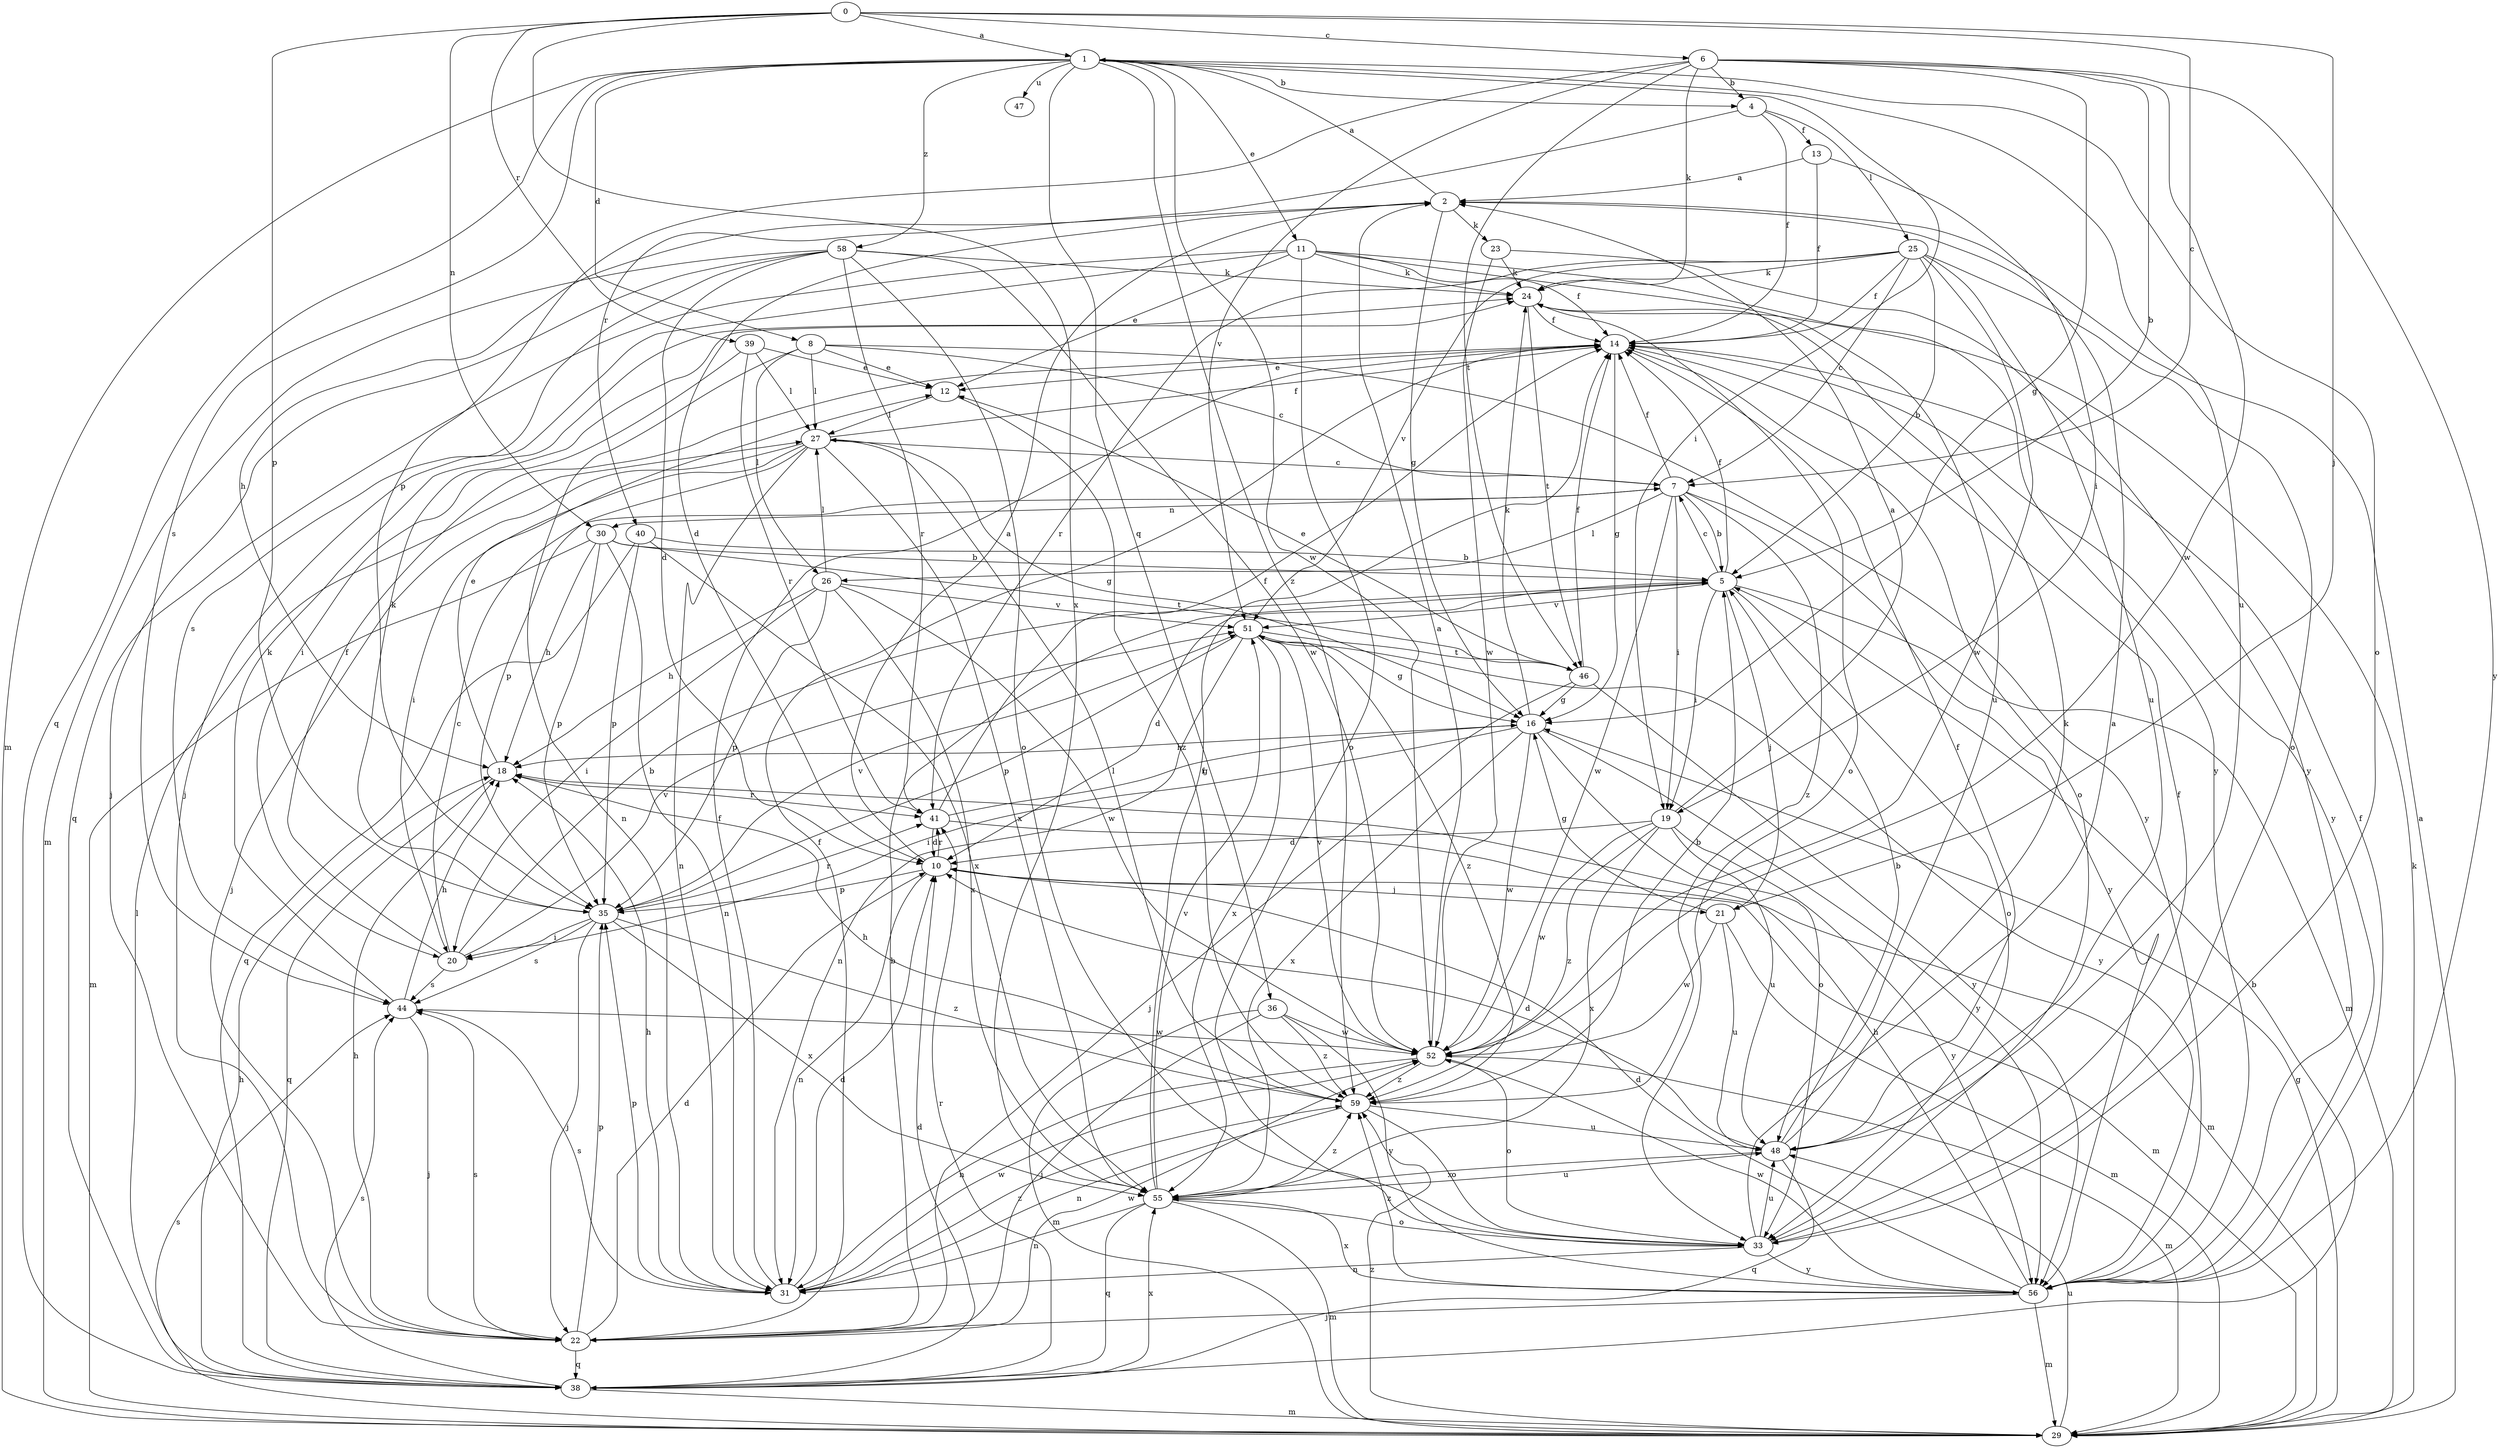 strict digraph  {
0;
1;
2;
4;
5;
6;
7;
8;
10;
11;
12;
13;
14;
16;
18;
19;
20;
21;
22;
23;
24;
25;
26;
27;
29;
30;
31;
33;
35;
36;
38;
39;
40;
41;
44;
46;
47;
48;
51;
52;
55;
56;
58;
59;
0 -> 1  [label=a];
0 -> 6  [label=c];
0 -> 7  [label=c];
0 -> 21  [label=j];
0 -> 30  [label=n];
0 -> 35  [label=p];
0 -> 39  [label=r];
0 -> 55  [label=x];
1 -> 4  [label=b];
1 -> 8  [label=d];
1 -> 11  [label=e];
1 -> 19  [label=i];
1 -> 29  [label=m];
1 -> 33  [label=o];
1 -> 36  [label=q];
1 -> 38  [label=q];
1 -> 44  [label=s];
1 -> 47  [label=u];
1 -> 48  [label=u];
1 -> 52  [label=w];
1 -> 58  [label=z];
1 -> 59  [label=z];
2 -> 1  [label=a];
2 -> 10  [label=d];
2 -> 16  [label=g];
2 -> 18  [label=h];
2 -> 23  [label=k];
4 -> 13  [label=f];
4 -> 14  [label=f];
4 -> 25  [label=l];
4 -> 40  [label=r];
5 -> 7  [label=c];
5 -> 10  [label=d];
5 -> 14  [label=f];
5 -> 19  [label=i];
5 -> 21  [label=j];
5 -> 29  [label=m];
5 -> 33  [label=o];
5 -> 51  [label=v];
6 -> 4  [label=b];
6 -> 5  [label=b];
6 -> 16  [label=g];
6 -> 24  [label=k];
6 -> 35  [label=p];
6 -> 46  [label=t];
6 -> 51  [label=v];
6 -> 52  [label=w];
6 -> 56  [label=y];
7 -> 5  [label=b];
7 -> 14  [label=f];
7 -> 19  [label=i];
7 -> 26  [label=l];
7 -> 30  [label=n];
7 -> 52  [label=w];
7 -> 56  [label=y];
7 -> 59  [label=z];
8 -> 7  [label=c];
8 -> 12  [label=e];
8 -> 26  [label=l];
8 -> 27  [label=l];
8 -> 31  [label=n];
8 -> 56  [label=y];
10 -> 2  [label=a];
10 -> 21  [label=j];
10 -> 29  [label=m];
10 -> 31  [label=n];
10 -> 35  [label=p];
10 -> 41  [label=r];
11 -> 12  [label=e];
11 -> 14  [label=f];
11 -> 22  [label=j];
11 -> 24  [label=k];
11 -> 33  [label=o];
11 -> 38  [label=q];
11 -> 48  [label=u];
11 -> 56  [label=y];
12 -> 27  [label=l];
12 -> 59  [label=z];
13 -> 2  [label=a];
13 -> 14  [label=f];
13 -> 19  [label=i];
14 -> 12  [label=e];
14 -> 16  [label=g];
14 -> 33  [label=o];
14 -> 56  [label=y];
16 -> 18  [label=h];
16 -> 20  [label=i];
16 -> 24  [label=k];
16 -> 33  [label=o];
16 -> 52  [label=w];
16 -> 55  [label=x];
16 -> 56  [label=y];
18 -> 12  [label=e];
18 -> 38  [label=q];
18 -> 41  [label=r];
19 -> 2  [label=a];
19 -> 10  [label=d];
19 -> 48  [label=u];
19 -> 52  [label=w];
19 -> 55  [label=x];
19 -> 56  [label=y];
19 -> 59  [label=z];
20 -> 5  [label=b];
20 -> 7  [label=c];
20 -> 14  [label=f];
20 -> 44  [label=s];
20 -> 51  [label=v];
21 -> 16  [label=g];
21 -> 29  [label=m];
21 -> 48  [label=u];
21 -> 52  [label=w];
22 -> 5  [label=b];
22 -> 10  [label=d];
22 -> 14  [label=f];
22 -> 18  [label=h];
22 -> 35  [label=p];
22 -> 38  [label=q];
22 -> 44  [label=s];
22 -> 52  [label=w];
23 -> 24  [label=k];
23 -> 52  [label=w];
23 -> 56  [label=y];
24 -> 14  [label=f];
24 -> 33  [label=o];
24 -> 46  [label=t];
25 -> 5  [label=b];
25 -> 7  [label=c];
25 -> 14  [label=f];
25 -> 24  [label=k];
25 -> 33  [label=o];
25 -> 41  [label=r];
25 -> 48  [label=u];
25 -> 51  [label=v];
25 -> 52  [label=w];
26 -> 18  [label=h];
26 -> 20  [label=i];
26 -> 27  [label=l];
26 -> 35  [label=p];
26 -> 51  [label=v];
26 -> 52  [label=w];
26 -> 55  [label=x];
27 -> 7  [label=c];
27 -> 14  [label=f];
27 -> 16  [label=g];
27 -> 20  [label=i];
27 -> 22  [label=j];
27 -> 31  [label=n];
27 -> 35  [label=p];
27 -> 55  [label=x];
29 -> 2  [label=a];
29 -> 16  [label=g];
29 -> 24  [label=k];
29 -> 44  [label=s];
29 -> 48  [label=u];
29 -> 59  [label=z];
30 -> 5  [label=b];
30 -> 18  [label=h];
30 -> 29  [label=m];
30 -> 31  [label=n];
30 -> 35  [label=p];
30 -> 46  [label=t];
31 -> 10  [label=d];
31 -> 14  [label=f];
31 -> 18  [label=h];
31 -> 35  [label=p];
31 -> 44  [label=s];
31 -> 52  [label=w];
31 -> 59  [label=z];
33 -> 2  [label=a];
33 -> 14  [label=f];
33 -> 31  [label=n];
33 -> 48  [label=u];
33 -> 56  [label=y];
35 -> 20  [label=i];
35 -> 22  [label=j];
35 -> 24  [label=k];
35 -> 41  [label=r];
35 -> 44  [label=s];
35 -> 51  [label=v];
35 -> 55  [label=x];
35 -> 59  [label=z];
36 -> 22  [label=j];
36 -> 29  [label=m];
36 -> 52  [label=w];
36 -> 56  [label=y];
36 -> 59  [label=z];
38 -> 5  [label=b];
38 -> 10  [label=d];
38 -> 18  [label=h];
38 -> 27  [label=l];
38 -> 29  [label=m];
38 -> 41  [label=r];
38 -> 44  [label=s];
38 -> 55  [label=x];
39 -> 12  [label=e];
39 -> 20  [label=i];
39 -> 27  [label=l];
39 -> 41  [label=r];
40 -> 5  [label=b];
40 -> 35  [label=p];
40 -> 38  [label=q];
40 -> 55  [label=x];
41 -> 10  [label=d];
41 -> 14  [label=f];
41 -> 16  [label=g];
41 -> 29  [label=m];
44 -> 18  [label=h];
44 -> 22  [label=j];
44 -> 24  [label=k];
44 -> 52  [label=w];
46 -> 12  [label=e];
46 -> 14  [label=f];
46 -> 16  [label=g];
46 -> 22  [label=j];
46 -> 56  [label=y];
48 -> 5  [label=b];
48 -> 10  [label=d];
48 -> 14  [label=f];
48 -> 24  [label=k];
48 -> 38  [label=q];
48 -> 55  [label=x];
51 -> 16  [label=g];
51 -> 31  [label=n];
51 -> 35  [label=p];
51 -> 46  [label=t];
51 -> 55  [label=x];
51 -> 56  [label=y];
51 -> 59  [label=z];
52 -> 2  [label=a];
52 -> 29  [label=m];
52 -> 31  [label=n];
52 -> 33  [label=o];
52 -> 51  [label=v];
52 -> 59  [label=z];
55 -> 14  [label=f];
55 -> 29  [label=m];
55 -> 31  [label=n];
55 -> 33  [label=o];
55 -> 38  [label=q];
55 -> 48  [label=u];
55 -> 51  [label=v];
55 -> 59  [label=z];
56 -> 10  [label=d];
56 -> 14  [label=f];
56 -> 18  [label=h];
56 -> 22  [label=j];
56 -> 29  [label=m];
56 -> 52  [label=w];
56 -> 55  [label=x];
56 -> 59  [label=z];
58 -> 10  [label=d];
58 -> 22  [label=j];
58 -> 24  [label=k];
58 -> 29  [label=m];
58 -> 33  [label=o];
58 -> 41  [label=r];
58 -> 44  [label=s];
58 -> 52  [label=w];
59 -> 5  [label=b];
59 -> 18  [label=h];
59 -> 27  [label=l];
59 -> 31  [label=n];
59 -> 33  [label=o];
59 -> 48  [label=u];
}

